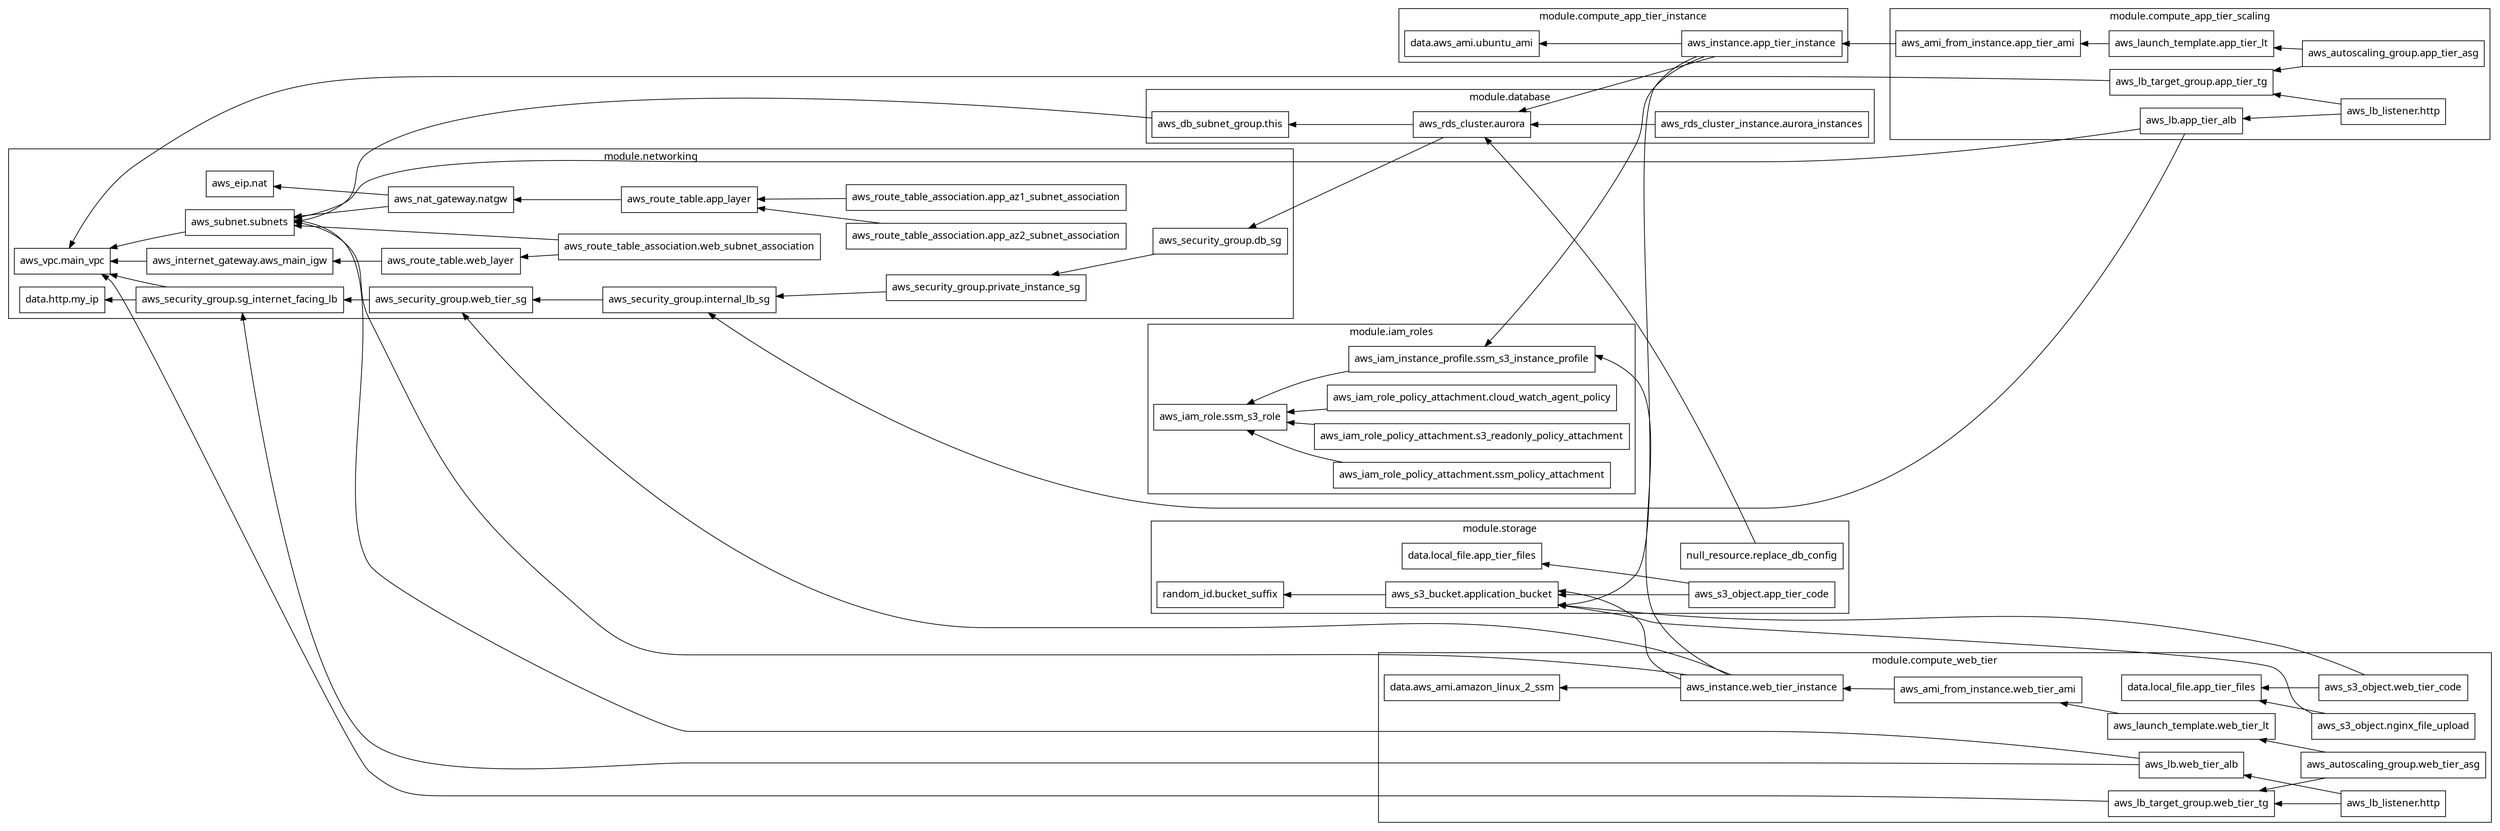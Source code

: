 digraph G {
  rankdir = "RL";
  node [shape = rect, fontname = "sans-serif"];
  subgraph "cluster_module.compute_app_tier_instance" {
    label = "module.compute_app_tier_instance"
    fontname = "sans-serif"
    "module.compute_app_tier_instance.data.aws_ami.ubuntu_ami" [label="data.aws_ami.ubuntu_ami"];
    "module.compute_app_tier_instance.aws_instance.app_tier_instance" [label="aws_instance.app_tier_instance"];
  }
  subgraph "cluster_module.compute_app_tier_scaling" {
    label = "module.compute_app_tier_scaling"
    fontname = "sans-serif"
    "module.compute_app_tier_scaling.aws_ami_from_instance.app_tier_ami" [label="aws_ami_from_instance.app_tier_ami"];
    "module.compute_app_tier_scaling.aws_autoscaling_group.app_tier_asg" [label="aws_autoscaling_group.app_tier_asg"];
    "module.compute_app_tier_scaling.aws_launch_template.app_tier_lt" [label="aws_launch_template.app_tier_lt"];
    "module.compute_app_tier_scaling.aws_lb.app_tier_alb" [label="aws_lb.app_tier_alb"];
    "module.compute_app_tier_scaling.aws_lb_listener.http" [label="aws_lb_listener.http"];
    "module.compute_app_tier_scaling.aws_lb_target_group.app_tier_tg" [label="aws_lb_target_group.app_tier_tg"];
  }
  subgraph "cluster_module.compute_web_tier" {
    label = "module.compute_web_tier"
    fontname = "sans-serif"
    "module.compute_web_tier.data.aws_ami.amazon_linux_2_ssm" [label="data.aws_ami.amazon_linux_2_ssm"];
    "module.compute_web_tier.data.local_file.app_tier_files" [label="data.local_file.app_tier_files"];
    "module.compute_web_tier.aws_ami_from_instance.web_tier_ami" [label="aws_ami_from_instance.web_tier_ami"];
    "module.compute_web_tier.aws_autoscaling_group.web_tier_asg" [label="aws_autoscaling_group.web_tier_asg"];
    "module.compute_web_tier.aws_instance.web_tier_instance" [label="aws_instance.web_tier_instance"];
    "module.compute_web_tier.aws_launch_template.web_tier_lt" [label="aws_launch_template.web_tier_lt"];
    "module.compute_web_tier.aws_lb.web_tier_alb" [label="aws_lb.web_tier_alb"];
    "module.compute_web_tier.aws_lb_listener.http" [label="aws_lb_listener.http"];
    "module.compute_web_tier.aws_lb_target_group.web_tier_tg" [label="aws_lb_target_group.web_tier_tg"];
    "module.compute_web_tier.aws_s3_object.nginx_file_upload" [label="aws_s3_object.nginx_file_upload"];
    "module.compute_web_tier.aws_s3_object.web_tier_code" [label="aws_s3_object.web_tier_code"];
  }
  subgraph "cluster_module.database" {
    label = "module.database"
    fontname = "sans-serif"
    "module.database.aws_db_subnet_group.this" [label="aws_db_subnet_group.this"];
    "module.database.aws_rds_cluster.aurora" [label="aws_rds_cluster.aurora"];
    "module.database.aws_rds_cluster_instance.aurora_instances" [label="aws_rds_cluster_instance.aurora_instances"];
  }
  subgraph "cluster_module.iam_roles" {
    label = "module.iam_roles"
    fontname = "sans-serif"
    "module.iam_roles.aws_iam_instance_profile.ssm_s3_instance_profile" [label="aws_iam_instance_profile.ssm_s3_instance_profile"];
    "module.iam_roles.aws_iam_role.ssm_s3_role" [label="aws_iam_role.ssm_s3_role"];
    "module.iam_roles.aws_iam_role_policy_attachment.cloud_watch_agent_policy" [label="aws_iam_role_policy_attachment.cloud_watch_agent_policy"];
    "module.iam_roles.aws_iam_role_policy_attachment.s3_readonly_policy_attachment" [label="aws_iam_role_policy_attachment.s3_readonly_policy_attachment"];
    "module.iam_roles.aws_iam_role_policy_attachment.ssm_policy_attachment" [label="aws_iam_role_policy_attachment.ssm_policy_attachment"];
  }
  subgraph "cluster_module.networking" {
    label = "module.networking"
    fontname = "sans-serif"
    "module.networking.data.http.my_ip" [label="data.http.my_ip"];
    "module.networking.aws_eip.nat" [label="aws_eip.nat"];
    "module.networking.aws_internet_gateway.aws_main_igw" [label="aws_internet_gateway.aws_main_igw"];
    "module.networking.aws_nat_gateway.natgw" [label="aws_nat_gateway.natgw"];
    "module.networking.aws_route_table.app_layer" [label="aws_route_table.app_layer"];
    "module.networking.aws_route_table.web_layer" [label="aws_route_table.web_layer"];
    "module.networking.aws_route_table_association.app_az1_subnet_association" [label="aws_route_table_association.app_az1_subnet_association"];
    "module.networking.aws_route_table_association.app_az2_subnet_association" [label="aws_route_table_association.app_az2_subnet_association"];
    "module.networking.aws_route_table_association.web_subnet_association" [label="aws_route_table_association.web_subnet_association"];
    "module.networking.aws_security_group.db_sg" [label="aws_security_group.db_sg"];
    "module.networking.aws_security_group.internal_lb_sg" [label="aws_security_group.internal_lb_sg"];
    "module.networking.aws_security_group.private_instance_sg" [label="aws_security_group.private_instance_sg"];
    "module.networking.aws_security_group.sg_internet_facing_lb" [label="aws_security_group.sg_internet_facing_lb"];
    "module.networking.aws_security_group.web_tier_sg" [label="aws_security_group.web_tier_sg"];
    "module.networking.aws_subnet.subnets" [label="aws_subnet.subnets"];
    "module.networking.aws_vpc.main_vpc" [label="aws_vpc.main_vpc"];
  }
  subgraph "cluster_module.storage" {
    label = "module.storage"
    fontname = "sans-serif"
    "module.storage.data.local_file.app_tier_files" [label="data.local_file.app_tier_files"];
    "module.storage.aws_s3_bucket.application_bucket" [label="aws_s3_bucket.application_bucket"];
    "module.storage.aws_s3_object.app_tier_code" [label="aws_s3_object.app_tier_code"];
    "module.storage.null_resource.replace_db_config" [label="null_resource.replace_db_config"];
    "module.storage.random_id.bucket_suffix" [label="random_id.bucket_suffix"];
  }
  "module.compute_app_tier_instance.aws_instance.app_tier_instance" -> "module.compute_app_tier_instance.data.aws_ami.ubuntu_ami";
  "module.compute_app_tier_instance.aws_instance.app_tier_instance" -> "module.database.aws_rds_cluster.aurora";
  "module.compute_app_tier_instance.aws_instance.app_tier_instance" -> "module.iam_roles.aws_iam_instance_profile.ssm_s3_instance_profile";
  "module.compute_app_tier_instance.aws_instance.app_tier_instance" -> "module.storage.aws_s3_bucket.application_bucket";
  "module.compute_app_tier_scaling.aws_ami_from_instance.app_tier_ami" -> "module.compute_app_tier_instance.aws_instance.app_tier_instance";
  "module.compute_app_tier_scaling.aws_autoscaling_group.app_tier_asg" -> "module.compute_app_tier_scaling.aws_launch_template.app_tier_lt";
  "module.compute_app_tier_scaling.aws_autoscaling_group.app_tier_asg" -> "module.compute_app_tier_scaling.aws_lb_target_group.app_tier_tg";
  "module.compute_app_tier_scaling.aws_launch_template.app_tier_lt" -> "module.compute_app_tier_scaling.aws_ami_from_instance.app_tier_ami";
  "module.compute_app_tier_scaling.aws_lb.app_tier_alb" -> "module.networking.aws_security_group.internal_lb_sg";
  "module.compute_app_tier_scaling.aws_lb.app_tier_alb" -> "module.networking.aws_subnet.subnets";
  "module.compute_app_tier_scaling.aws_lb_listener.http" -> "module.compute_app_tier_scaling.aws_lb.app_tier_alb";
  "module.compute_app_tier_scaling.aws_lb_listener.http" -> "module.compute_app_tier_scaling.aws_lb_target_group.app_tier_tg";
  "module.compute_app_tier_scaling.aws_lb_target_group.app_tier_tg" -> "module.networking.aws_vpc.main_vpc";
  "module.compute_web_tier.aws_ami_from_instance.web_tier_ami" -> "module.compute_web_tier.aws_instance.web_tier_instance";
  "module.compute_web_tier.aws_autoscaling_group.web_tier_asg" -> "module.compute_web_tier.aws_launch_template.web_tier_lt";
  "module.compute_web_tier.aws_autoscaling_group.web_tier_asg" -> "module.compute_web_tier.aws_lb_target_group.web_tier_tg";
  "module.compute_web_tier.aws_instance.web_tier_instance" -> "module.compute_web_tier.data.aws_ami.amazon_linux_2_ssm";
  "module.compute_web_tier.aws_instance.web_tier_instance" -> "module.iam_roles.aws_iam_instance_profile.ssm_s3_instance_profile";
  "module.compute_web_tier.aws_instance.web_tier_instance" -> "module.networking.aws_security_group.web_tier_sg";
  "module.compute_web_tier.aws_instance.web_tier_instance" -> "module.networking.aws_subnet.subnets";
  "module.compute_web_tier.aws_instance.web_tier_instance" -> "module.storage.aws_s3_bucket.application_bucket";
  "module.compute_web_tier.aws_launch_template.web_tier_lt" -> "module.compute_web_tier.aws_ami_from_instance.web_tier_ami";
  "module.compute_web_tier.aws_lb.web_tier_alb" -> "module.networking.aws_security_group.sg_internet_facing_lb";
  "module.compute_web_tier.aws_lb.web_tier_alb" -> "module.networking.aws_subnet.subnets";
  "module.compute_web_tier.aws_lb_listener.http" -> "module.compute_web_tier.aws_lb.web_tier_alb";
  "module.compute_web_tier.aws_lb_listener.http" -> "module.compute_web_tier.aws_lb_target_group.web_tier_tg";
  "module.compute_web_tier.aws_lb_target_group.web_tier_tg" -> "module.networking.aws_vpc.main_vpc";
  "module.compute_web_tier.aws_s3_object.nginx_file_upload" -> "module.compute_web_tier.data.local_file.app_tier_files";
  "module.compute_web_tier.aws_s3_object.nginx_file_upload" -> "module.storage.aws_s3_bucket.application_bucket";
  "module.compute_web_tier.aws_s3_object.web_tier_code" -> "module.compute_web_tier.data.local_file.app_tier_files";
  "module.compute_web_tier.aws_s3_object.web_tier_code" -> "module.storage.aws_s3_bucket.application_bucket";
  "module.database.aws_db_subnet_group.this" -> "module.networking.aws_subnet.subnets";
  "module.database.aws_rds_cluster.aurora" -> "module.database.aws_db_subnet_group.this";
  "module.database.aws_rds_cluster.aurora" -> "module.networking.aws_security_group.db_sg";
  "module.database.aws_rds_cluster_instance.aurora_instances" -> "module.database.aws_rds_cluster.aurora";
  "module.iam_roles.aws_iam_instance_profile.ssm_s3_instance_profile" -> "module.iam_roles.aws_iam_role.ssm_s3_role";
  "module.iam_roles.aws_iam_role_policy_attachment.cloud_watch_agent_policy" -> "module.iam_roles.aws_iam_role.ssm_s3_role";
  "module.iam_roles.aws_iam_role_policy_attachment.s3_readonly_policy_attachment" -> "module.iam_roles.aws_iam_role.ssm_s3_role";
  "module.iam_roles.aws_iam_role_policy_attachment.ssm_policy_attachment" -> "module.iam_roles.aws_iam_role.ssm_s3_role";
  "module.networking.aws_internet_gateway.aws_main_igw" -> "module.networking.aws_vpc.main_vpc";
  "module.networking.aws_nat_gateway.natgw" -> "module.networking.aws_eip.nat";
  "module.networking.aws_nat_gateway.natgw" -> "module.networking.aws_subnet.subnets";
  "module.networking.aws_route_table.app_layer" -> "module.networking.aws_nat_gateway.natgw";
  "module.networking.aws_route_table.web_layer" -> "module.networking.aws_internet_gateway.aws_main_igw";
  "module.networking.aws_route_table_association.app_az1_subnet_association" -> "module.networking.aws_route_table.app_layer";
  "module.networking.aws_route_table_association.app_az2_subnet_association" -> "module.networking.aws_route_table.app_layer";
  "module.networking.aws_route_table_association.web_subnet_association" -> "module.networking.aws_route_table.web_layer";
  "module.networking.aws_route_table_association.web_subnet_association" -> "module.networking.aws_subnet.subnets";
  "module.networking.aws_security_group.db_sg" -> "module.networking.aws_security_group.private_instance_sg";
  "module.networking.aws_security_group.internal_lb_sg" -> "module.networking.aws_security_group.web_tier_sg";
  "module.networking.aws_security_group.private_instance_sg" -> "module.networking.aws_security_group.internal_lb_sg";
  "module.networking.aws_security_group.sg_internet_facing_lb" -> "module.networking.data.http.my_ip";
  "module.networking.aws_security_group.sg_internet_facing_lb" -> "module.networking.aws_vpc.main_vpc";
  "module.networking.aws_security_group.web_tier_sg" -> "module.networking.aws_security_group.sg_internet_facing_lb";
  "module.networking.aws_subnet.subnets" -> "module.networking.aws_vpc.main_vpc";
  "module.storage.aws_s3_bucket.application_bucket" -> "module.storage.random_id.bucket_suffix";
  "module.storage.aws_s3_object.app_tier_code" -> "module.storage.data.local_file.app_tier_files";
  "module.storage.aws_s3_object.app_tier_code" -> "module.storage.aws_s3_bucket.application_bucket";
  "module.storage.null_resource.replace_db_config" -> "module.database.aws_rds_cluster.aurora";
}
